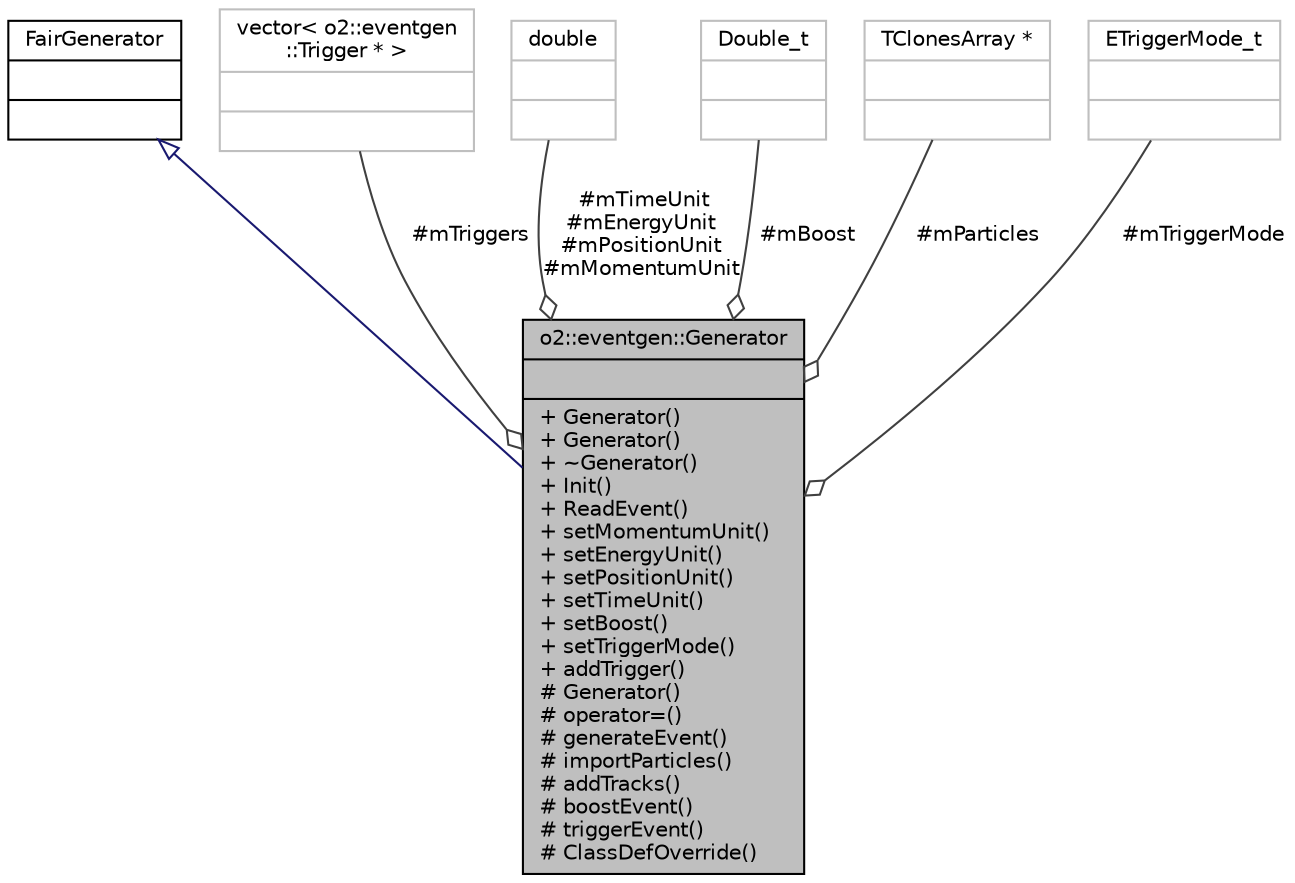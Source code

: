 digraph "o2::eventgen::Generator"
{
 // INTERACTIVE_SVG=YES
  bgcolor="transparent";
  edge [fontname="Helvetica",fontsize="10",labelfontname="Helvetica",labelfontsize="10"];
  node [fontname="Helvetica",fontsize="10",shape=record];
  Node5 [label="{o2::eventgen::Generator\n||+ Generator()\l+ Generator()\l+ ~Generator()\l+ Init()\l+ ReadEvent()\l+ setMomentumUnit()\l+ setEnergyUnit()\l+ setPositionUnit()\l+ setTimeUnit()\l+ setBoost()\l+ setTriggerMode()\l+ addTrigger()\l# Generator()\l# operator=()\l# generateEvent()\l# importParticles()\l# addTracks()\l# boostEvent()\l# triggerEvent()\l# ClassDefOverride()\l}",height=0.2,width=0.4,color="black", fillcolor="grey75", style="filled", fontcolor="black"];
  Node6 -> Node5 [dir="back",color="midnightblue",fontsize="10",style="solid",arrowtail="onormal",fontname="Helvetica"];
  Node6 [label="{FairGenerator\n||}",height=0.2,width=0.4,color="black",URL="$df/d40/classFairGenerator.html"];
  Node7 -> Node5 [color="grey25",fontsize="10",style="solid",label=" #mTriggers" ,arrowhead="odiamond",fontname="Helvetica"];
  Node7 [label="{vector\< o2::eventgen\l::Trigger * \>\n||}",height=0.2,width=0.4,color="grey75"];
  Node8 -> Node5 [color="grey25",fontsize="10",style="solid",label=" #mTimeUnit\n#mEnergyUnit\n#mPositionUnit\n#mMomentumUnit" ,arrowhead="odiamond",fontname="Helvetica"];
  Node8 [label="{double\n||}",height=0.2,width=0.4,color="grey75"];
  Node9 -> Node5 [color="grey25",fontsize="10",style="solid",label=" #mBoost" ,arrowhead="odiamond",fontname="Helvetica"];
  Node9 [label="{Double_t\n||}",height=0.2,width=0.4,color="grey75"];
  Node10 -> Node5 [color="grey25",fontsize="10",style="solid",label=" #mParticles" ,arrowhead="odiamond",fontname="Helvetica"];
  Node10 [label="{TClonesArray *\n||}",height=0.2,width=0.4,color="grey75"];
  Node11 -> Node5 [color="grey25",fontsize="10",style="solid",label=" #mTriggerMode" ,arrowhead="odiamond",fontname="Helvetica"];
  Node11 [label="{ETriggerMode_t\n||}",height=0.2,width=0.4,color="grey75"];
}
